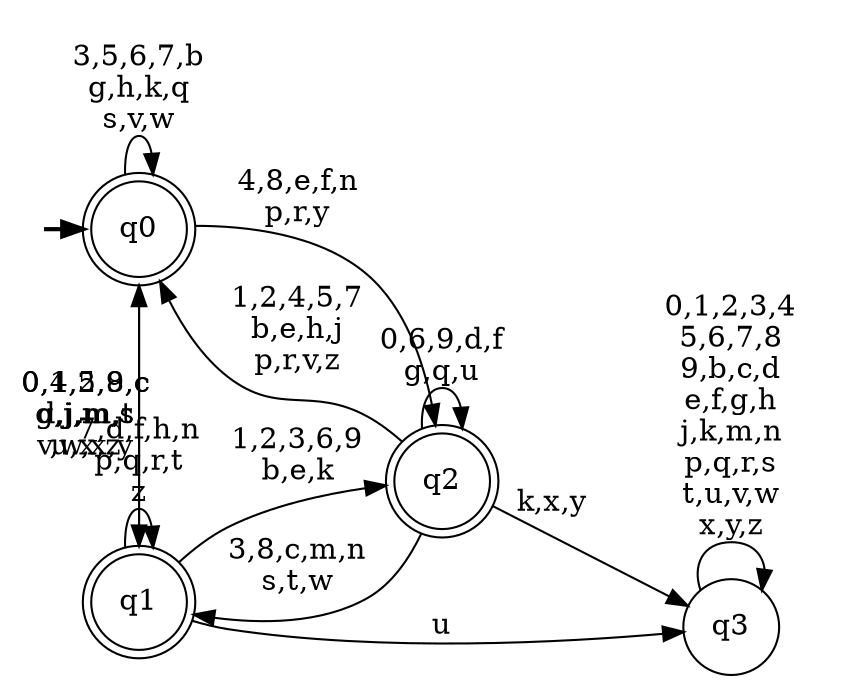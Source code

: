 digraph BlueStar {
__start0 [style = invis, shape = none, label = "", width = 0, height = 0];

rankdir=LR;
size="8,5";

s0 [style="rounded,filled", color="black", fillcolor="white" shape="doublecircle", label="q0"];
s1 [style="rounded,filled", color="black", fillcolor="white" shape="doublecircle", label="q1"];
s2 [style="rounded,filled", color="black", fillcolor="white" shape="doublecircle", label="q2"];
s3 [style="filled", color="black", fillcolor="white" shape="circle", label="q3"];
subgraph cluster_main { 
	graph [pad=".75", ranksep="0.15", nodesep="0.15"];
	 style=invis; 
	__start0 -> s0 [penwidth=2];
}
s0 -> s0 [label="3,5,6,7,b\ng,h,k,q\ns,v,w"];
s0 -> s1 [label="0,1,2,9,c\nd,j,m,t\nu,x,z"];
s0 -> s2 [label="4,8,e,f,n\np,r,y"];
s1 -> s0 [label="0,4,5,8,c\ng,j,m,s\nv,w,x,y"];
s1 -> s1 [label="7,d,f,h,n\np,q,r,t\nz"];
s1 -> s2 [label="1,2,3,6,9\nb,e,k"];
s1 -> s3 [label="u"];
s2 -> s0 [label="1,2,4,5,7\nb,e,h,j\np,r,v,z"];
s2 -> s1 [label="3,8,c,m,n\ns,t,w"];
s2 -> s2 [label="0,6,9,d,f\ng,q,u"];
s2 -> s3 [label="k,x,y"];
s3 -> s3 [label="0,1,2,3,4\n5,6,7,8\n9,b,c,d\ne,f,g,h\nj,k,m,n\np,q,r,s\nt,u,v,w\nx,y,z"];

}